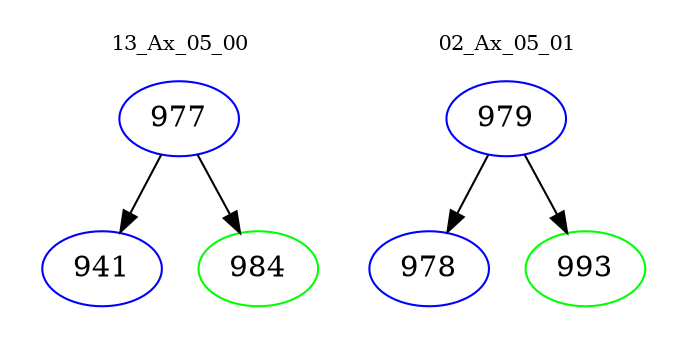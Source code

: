 digraph{
subgraph cluster_0 {
color = white
label = "13_Ax_05_00";
fontsize=10;
T0_977 [label="977", color="blue"]
T0_977 -> T0_941 [color="black"]
T0_941 [label="941", color="blue"]
T0_977 -> T0_984 [color="black"]
T0_984 [label="984", color="green"]
}
subgraph cluster_1 {
color = white
label = "02_Ax_05_01";
fontsize=10;
T1_979 [label="979", color="blue"]
T1_979 -> T1_978 [color="black"]
T1_978 [label="978", color="blue"]
T1_979 -> T1_993 [color="black"]
T1_993 [label="993", color="green"]
}
}
